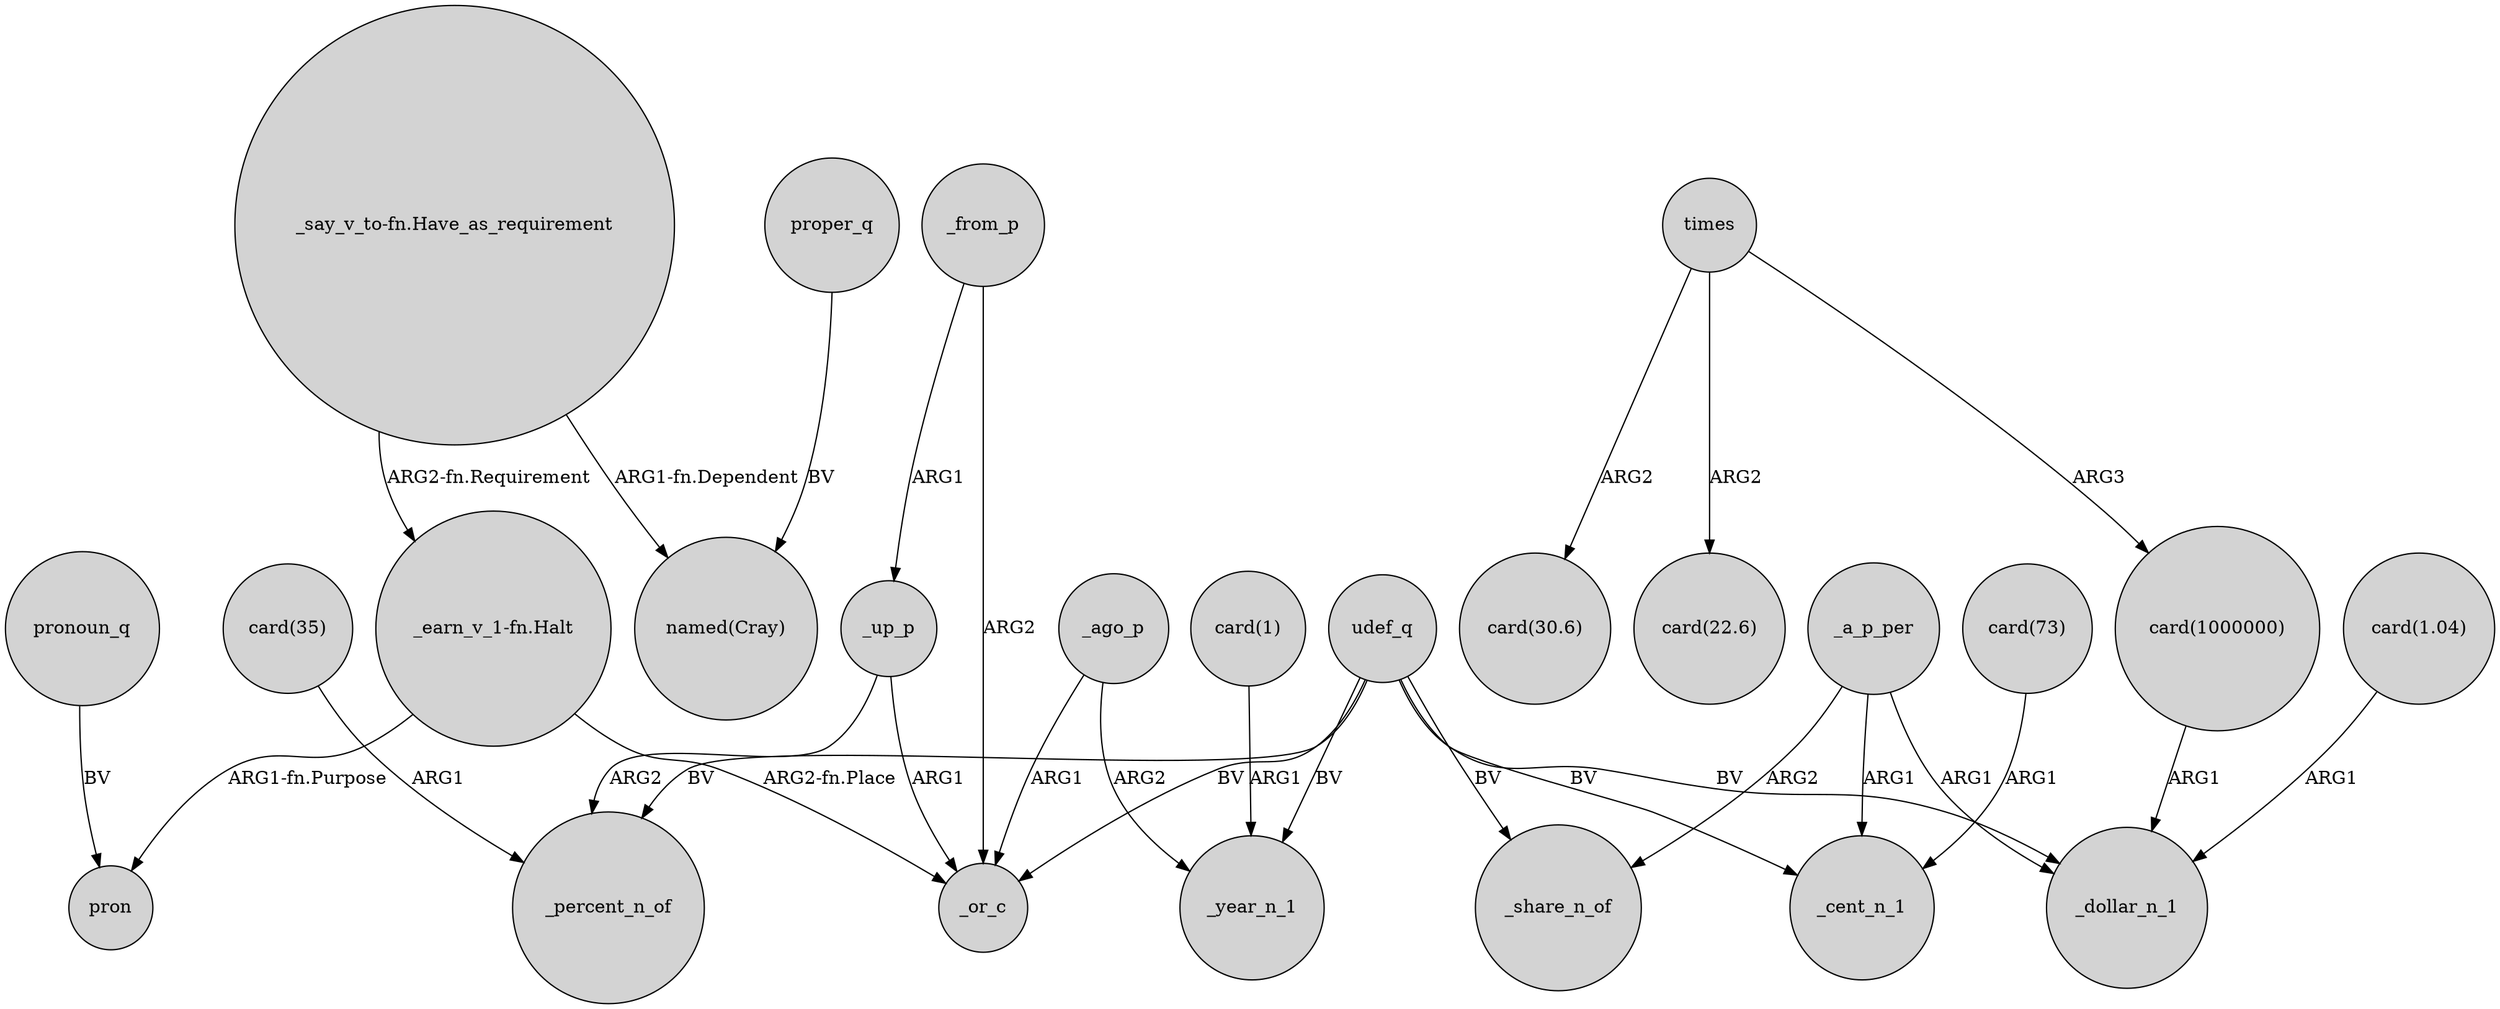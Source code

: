 digraph {
	node [shape=circle style=filled]
	_up_p -> _percent_n_of [label=ARG2]
	_up_p -> _or_c [label=ARG1]
	"_say_v_to-fn.Have_as_requirement" -> "_earn_v_1-fn.Halt" [label="ARG2-fn.Requirement"]
	_a_p_per -> _cent_n_1 [label=ARG1]
	"card(1)" -> _year_n_1 [label=ARG1]
	proper_q -> "named(Cray)" [label=BV]
	times -> "card(22.6)" [label=ARG2]
	times -> "card(1000000)" [label=ARG3]
	udef_q -> _cent_n_1 [label=BV]
	udef_q -> _or_c [label=BV]
	"card(35)" -> _percent_n_of [label=ARG1]
	pronoun_q -> pron [label=BV]
	"_earn_v_1-fn.Halt" -> pron [label="ARG1-fn.Purpose"]
	_a_p_per -> _share_n_of [label=ARG2]
	udef_q -> _percent_n_of [label=BV]
	udef_q -> _share_n_of [label=BV]
	udef_q -> _dollar_n_1 [label=BV]
	"card(1000000)" -> _dollar_n_1 [label=ARG1]
	"card(73)" -> _cent_n_1 [label=ARG1]
	_from_p -> _or_c [label=ARG2]
	_a_p_per -> _dollar_n_1 [label=ARG1]
	"_earn_v_1-fn.Halt" -> _or_c [label="ARG2-fn.Place"]
	_ago_p -> _year_n_1 [label=ARG2]
	udef_q -> _year_n_1 [label=BV]
	"card(1.04)" -> _dollar_n_1 [label=ARG1]
	"_say_v_to-fn.Have_as_requirement" -> "named(Cray)" [label="ARG1-fn.Dependent"]
	_from_p -> _up_p [label=ARG1]
	_ago_p -> _or_c [label=ARG1]
	times -> "card(30.6)" [label=ARG2]
}
